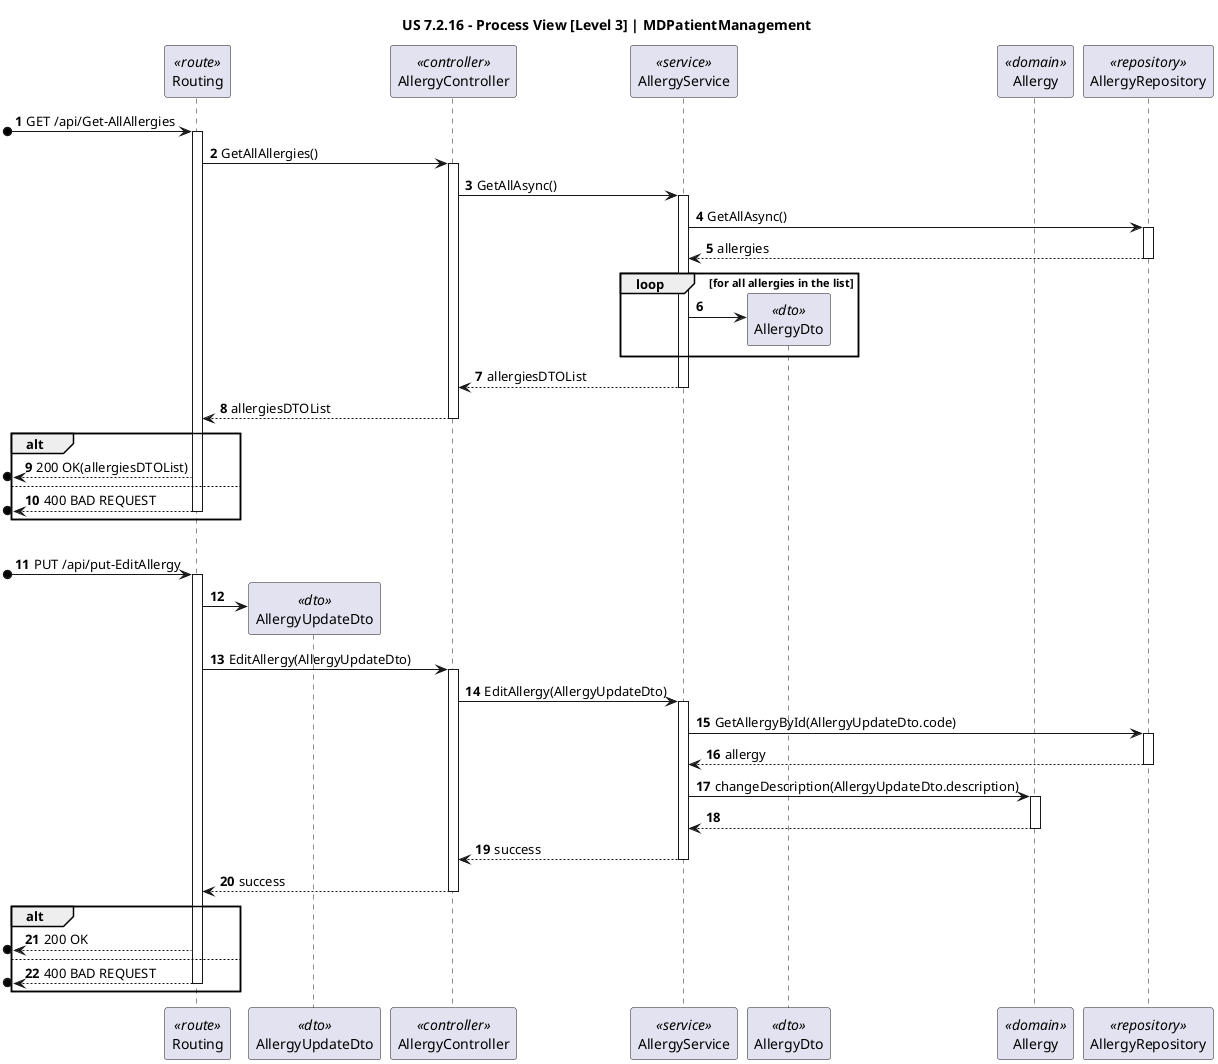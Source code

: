 @startuml

title "US 7.2.16 - Process View [Level 3] | MDPatientManagement "

autonumber
participant "Routing" as ROUTE <<route>>
participant "AllergyUpdateDto" as UpdateDTO <<dto>>
participant "AllergyController" as CTRL <<controller>>
participant "AllergyService" as SVC <<service>>
participant "AllergyDto" as DTO <<dto>>
participant "Allergy" as ALL <<domain>>
participant "AllergyRepository" as REPO <<repository>>

[o-> ROUTE: GET /api/Get-AllAllergies
activate ROUTE

ROUTE -> CTRL: GetAllAllergies()
activate CTRL

CTRL ->  SVC: GetAllAsync()
activate SVC

SVC -> REPO : GetAllAsync()
activate REPO

REPO --> SVC : allergies
deactivate REPO

loop for all allergies in the list
SVC -> DTO **
end loop

SVC --> CTRL: allergiesDTOList
deactivate SVC

CTRL --> ROUTE: allergiesDTOList
deactivate CTRL

alt 
[o<-- ROUTE : 200 OK(allergiesDTOList)

else

[o<-- ROUTE : 400 BAD REQUEST
deactivate ROUTE
end alt

|||

[o-> ROUTE: PUT /api/put-EditAllergy
activate ROUTE

ROUTE -> UpdateDTO **

ROUTE -> CTRL: EditAllergy(AllergyUpdateDto)
activate CTRL

CTRL ->  SVC: EditAllergy(AllergyUpdateDto)
activate SVC

SVC -> REPO : GetAllergyById(AllergyUpdateDto.code)
activate REPO

REPO --> SVC : allergy
deactivate REPO

SVC -> ALL : changeDescription(AllergyUpdateDto.description)
activate ALL

ALL --> SVC
deactivate ALL

SVC --> CTRL: success
deactivate SVC

CTRL --> ROUTE: success
deactivate CTRL

alt
[o<-- ROUTE : 200 OK

else

[o<-- ROUTE : 400 BAD REQUEST
deactivate ROUTE
end alt


@enduml